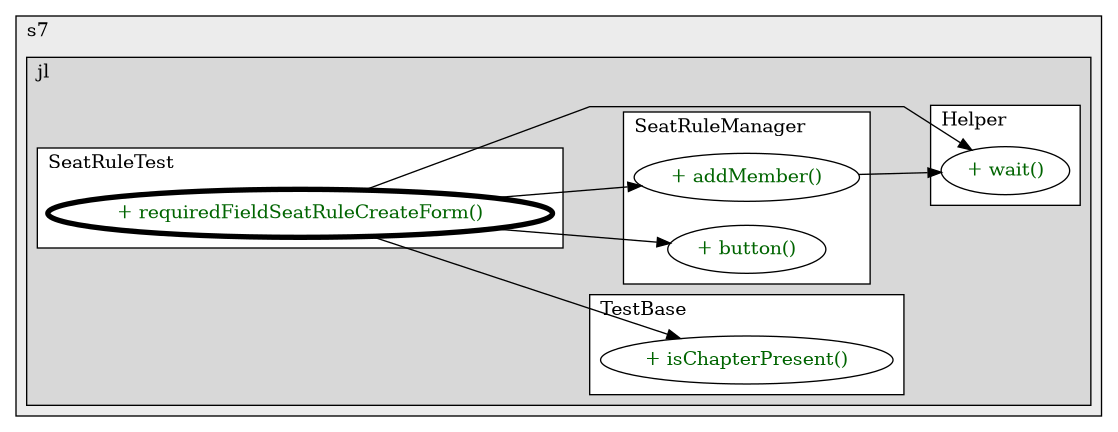 @startuml

/' diagram meta data start
config=CallConfiguration;
{
  "rootMethod": "aero.s7.jl.autotest.ui.SeatRuleTest#requiredFieldSeatRuleCreateForm()",
  "projectClassification": {
    "searchMode": "OpenProject", // OpenProject, AllProjects
    "includedProjects": "",
    "pathEndKeywords": "*.impl",
    "isClientPath": "",
    "isClientName": "",
    "isTestPath": "",
    "isTestName": "",
    "isMappingPath": "",
    "isMappingName": "",
    "isDataAccessPath": "",
    "isDataAccessName": "",
    "isDataStructurePath": "",
    "isDataStructureName": "",
    "isInterfaceStructuresPath": "",
    "isInterfaceStructuresName": "",
    "isEntryPointPath": "",
    "isEntryPointName": "",
    "treatFinalFieldsAsMandatory": false
  },
  "graphRestriction": {
    "classPackageExcludeFilter": "",
    "classPackageIncludeFilter": "",
    "classNameExcludeFilter": "",
    "classNameIncludeFilter": "",
    "methodNameExcludeFilter": "",
    "methodNameIncludeFilter": "",
    "removeByInheritance": "", // inheritance/annotation based filtering is done in a second step
    "removeByAnnotation": "",
    "removeByClassPackage": "", // cleanup the graph after inheritance/annotation based filtering is done
    "removeByClassName": "",
    "cutMappings": false,
    "cutEnum": true,
    "cutTests": true,
    "cutClient": true,
    "cutDataAccess": true,
    "cutInterfaceStructures": true,
    "cutDataStructures": true,
    "cutGetterAndSetter": true,
    "cutConstructors": true
  },
  "graphTraversal": {
    "forwardDepth": 3,
    "backwardDepth": 3,
    "classPackageExcludeFilter": "",
    "classPackageIncludeFilter": "",
    "classNameExcludeFilter": "",
    "classNameIncludeFilter": "",
    "methodNameExcludeFilter": "",
    "methodNameIncludeFilter": "",
    "hideMappings": false,
    "hideDataStructures": false,
    "hidePrivateMethods": true,
    "hideInterfaceCalls": true, // indirection: implementation -> interface (is hidden) -> implementation
    "onlyShowApplicationEntryPoints": false, // root node is included
    "useMethodCallsForStructureDiagram": "ForwardOnly" // ForwardOnly, BothDirections, No
  },
  "details": {
    "aggregation": "GroupByClass", // ByClass, GroupByClass, None
    "showMethodParametersTypes": false,
    "showMethodParametersNames": false,
    "showMethodReturnType": false,
    "showPackageLevels": 2,
    "showCallOrder": false,
    "edgeMode": "MethodsOnly", // TypesOnly, MethodsOnly, TypesAndMethods, MethodsAndDirectTypeUsage
    "showDetailedClassStructure": false
  },
  "rootClass": "aero.s7.jl.autotest.ui.SeatRuleTest",
  "extensionCallbackMethod": "" // qualified.class.name#methodName - signature: public static String method(String)
}
diagram meta data end '/



digraph g {
    rankdir="LR"
    splines=polyline
    

'nodes 
subgraph cluster_3620 { 
   	label=s7
	labeljust=l
	fillcolor="#ececec"
	style=filled
   
   subgraph cluster_107891020 { 
   	label=jl
	labeljust=l
	fillcolor="#d8d8d8"
	style=filled
   
   subgraph cluster_1342945425 { 
   	label=SeatRuleTest
	labeljust=l
	fillcolor=white
	style=filled
   
   SeatRuleTest363134990XXXrequiredFieldSeatRuleCreateForm0[
	label="+ requiredFieldSeatRuleCreateForm()"
	style=filled
	fillcolor=white
	tooltip="SeatRuleTest

null"
	penwidth=4
	fontcolor=darkgreen
];
} 

subgraph cluster_1611793064 { 
   	label=TestBase
	labeljust=l
	fillcolor=white
	style=filled
   
   TestBase635845705XXXisChapterPresent1808118735[
	label="+ isChapterPresent()"
	style=filled
	fillcolor=white
	tooltip="TestBase

null"
	fontcolor=darkgreen
];
} 

subgraph cluster_2103950416 { 
   	label=SeatRuleManager
	labeljust=l
	fillcolor=white
	style=filled
   
   SeatRuleManager363134990XXXaddMember1808118735[
	label="+ addMember()"
	style=filled
	fillcolor=white
	tooltip="SeatRuleManager

null"
	fontcolor=darkgreen
];

SeatRuleManager363134990XXXbutton1808118735[
	label="+ button()"
	style=filled
	fillcolor=white
	tooltip="SeatRuleManager

null"
	fontcolor=darkgreen
];
} 

subgraph cluster_216944365 { 
   	label=Helper
	labeljust=l
	fillcolor=white
	style=filled
   
   Helper635845705XXXwait104431[
	label="+ wait()"
	style=filled
	fillcolor=white
	tooltip="Helper

null"
	fontcolor=darkgreen
];
} 
} 
} 

'edges    
SeatRuleManager363134990XXXaddMember1808118735 -> Helper635845705XXXwait104431;
SeatRuleTest363134990XXXrequiredFieldSeatRuleCreateForm0 -> Helper635845705XXXwait104431;
SeatRuleTest363134990XXXrequiredFieldSeatRuleCreateForm0 -> SeatRuleManager363134990XXXaddMember1808118735;
SeatRuleTest363134990XXXrequiredFieldSeatRuleCreateForm0 -> SeatRuleManager363134990XXXbutton1808118735;
SeatRuleTest363134990XXXrequiredFieldSeatRuleCreateForm0 -> TestBase635845705XXXisChapterPresent1808118735;
    
}
@enduml